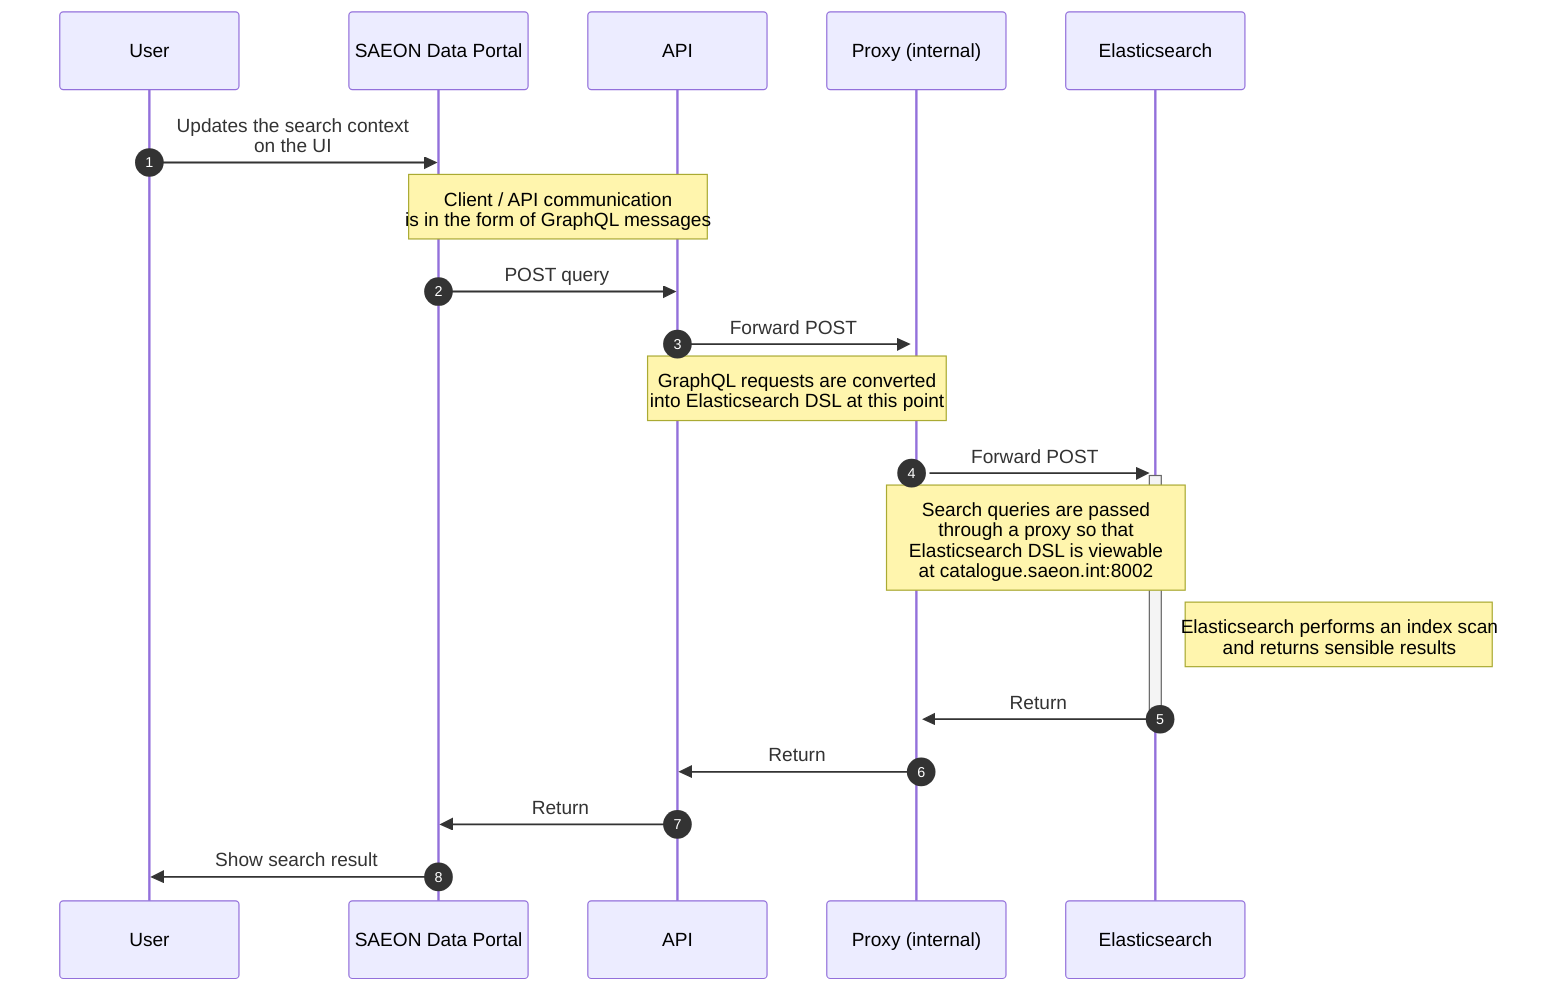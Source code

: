 sequenceDiagram
    autonumber

    participant user as User
    participant client as SAEON Data Portal
    participant api as API
    participant proxy as Proxy (internal)
    participant es as Elasticsearch

    user->>client: Updates the search context <br />on the UI
    Note over client,api: Client / API communication <br /> is in the form of GraphQL messages
    client->>api: POST query
    api->>+proxy: Forward POST
    Note over api,proxy: GraphQL requests are converted <br />into Elasticsearch DSL at this point
    proxy->>+es: Forward POST
    Note over proxy,es: Search queries are passed<br /> through a proxy so that<br /> Elasticsearch DSL is viewable<br /> at catalogue.saeon.int:8002 
    Note right of es: Elasticsearch performs an index scan <br /> and returns sensible results
    es->>-proxy: Return
    proxy->>api: Return
    api->>client: Return
    client->>user: Show search result